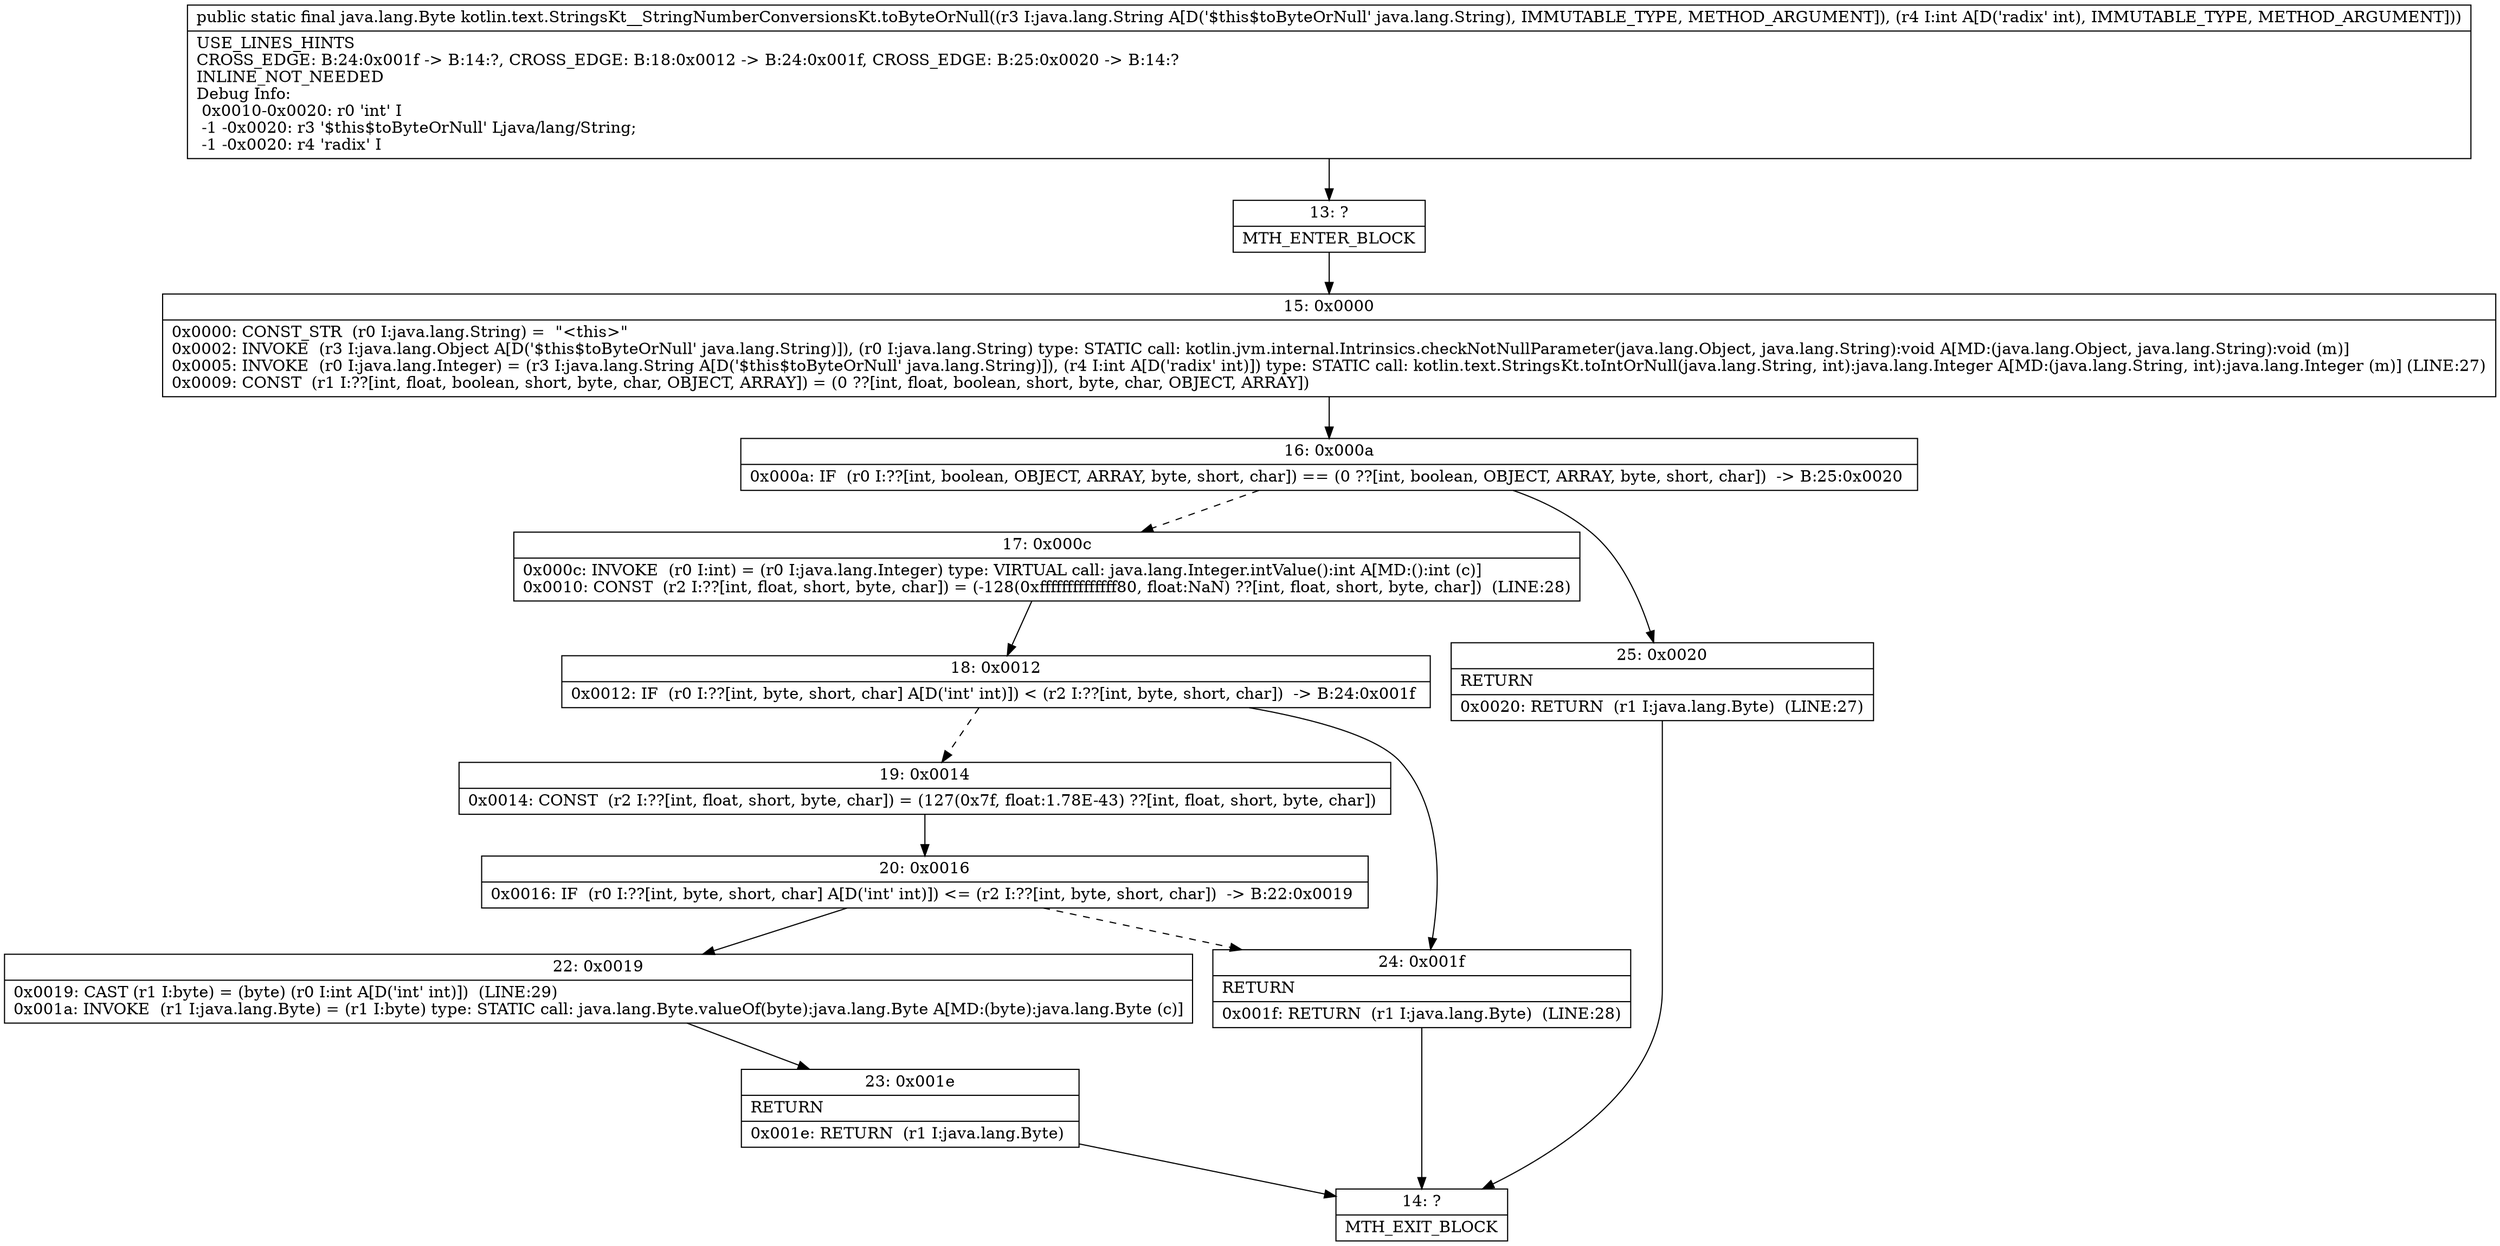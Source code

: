 digraph "CFG forkotlin.text.StringsKt__StringNumberConversionsKt.toByteOrNull(Ljava\/lang\/String;I)Ljava\/lang\/Byte;" {
Node_13 [shape=record,label="{13\:\ ?|MTH_ENTER_BLOCK\l}"];
Node_15 [shape=record,label="{15\:\ 0x0000|0x0000: CONST_STR  (r0 I:java.lang.String) =  \"\<this\>\" \l0x0002: INVOKE  (r3 I:java.lang.Object A[D('$this$toByteOrNull' java.lang.String)]), (r0 I:java.lang.String) type: STATIC call: kotlin.jvm.internal.Intrinsics.checkNotNullParameter(java.lang.Object, java.lang.String):void A[MD:(java.lang.Object, java.lang.String):void (m)]\l0x0005: INVOKE  (r0 I:java.lang.Integer) = (r3 I:java.lang.String A[D('$this$toByteOrNull' java.lang.String)]), (r4 I:int A[D('radix' int)]) type: STATIC call: kotlin.text.StringsKt.toIntOrNull(java.lang.String, int):java.lang.Integer A[MD:(java.lang.String, int):java.lang.Integer (m)] (LINE:27)\l0x0009: CONST  (r1 I:??[int, float, boolean, short, byte, char, OBJECT, ARRAY]) = (0 ??[int, float, boolean, short, byte, char, OBJECT, ARRAY]) \l}"];
Node_16 [shape=record,label="{16\:\ 0x000a|0x000a: IF  (r0 I:??[int, boolean, OBJECT, ARRAY, byte, short, char]) == (0 ??[int, boolean, OBJECT, ARRAY, byte, short, char])  \-\> B:25:0x0020 \l}"];
Node_17 [shape=record,label="{17\:\ 0x000c|0x000c: INVOKE  (r0 I:int) = (r0 I:java.lang.Integer) type: VIRTUAL call: java.lang.Integer.intValue():int A[MD:():int (c)]\l0x0010: CONST  (r2 I:??[int, float, short, byte, char]) = (\-128(0xffffffffffffff80, float:NaN) ??[int, float, short, byte, char])  (LINE:28)\l}"];
Node_18 [shape=record,label="{18\:\ 0x0012|0x0012: IF  (r0 I:??[int, byte, short, char] A[D('int' int)]) \< (r2 I:??[int, byte, short, char])  \-\> B:24:0x001f \l}"];
Node_19 [shape=record,label="{19\:\ 0x0014|0x0014: CONST  (r2 I:??[int, float, short, byte, char]) = (127(0x7f, float:1.78E\-43) ??[int, float, short, byte, char]) \l}"];
Node_20 [shape=record,label="{20\:\ 0x0016|0x0016: IF  (r0 I:??[int, byte, short, char] A[D('int' int)]) \<= (r2 I:??[int, byte, short, char])  \-\> B:22:0x0019 \l}"];
Node_22 [shape=record,label="{22\:\ 0x0019|0x0019: CAST (r1 I:byte) = (byte) (r0 I:int A[D('int' int)])  (LINE:29)\l0x001a: INVOKE  (r1 I:java.lang.Byte) = (r1 I:byte) type: STATIC call: java.lang.Byte.valueOf(byte):java.lang.Byte A[MD:(byte):java.lang.Byte (c)]\l}"];
Node_23 [shape=record,label="{23\:\ 0x001e|RETURN\l|0x001e: RETURN  (r1 I:java.lang.Byte) \l}"];
Node_14 [shape=record,label="{14\:\ ?|MTH_EXIT_BLOCK\l}"];
Node_24 [shape=record,label="{24\:\ 0x001f|RETURN\l|0x001f: RETURN  (r1 I:java.lang.Byte)  (LINE:28)\l}"];
Node_25 [shape=record,label="{25\:\ 0x0020|RETURN\l|0x0020: RETURN  (r1 I:java.lang.Byte)  (LINE:27)\l}"];
MethodNode[shape=record,label="{public static final java.lang.Byte kotlin.text.StringsKt__StringNumberConversionsKt.toByteOrNull((r3 I:java.lang.String A[D('$this$toByteOrNull' java.lang.String), IMMUTABLE_TYPE, METHOD_ARGUMENT]), (r4 I:int A[D('radix' int), IMMUTABLE_TYPE, METHOD_ARGUMENT]))  | USE_LINES_HINTS\lCROSS_EDGE: B:24:0x001f \-\> B:14:?, CROSS_EDGE: B:18:0x0012 \-\> B:24:0x001f, CROSS_EDGE: B:25:0x0020 \-\> B:14:?\lINLINE_NOT_NEEDED\lDebug Info:\l  0x0010\-0x0020: r0 'int' I\l  \-1 \-0x0020: r3 '$this$toByteOrNull' Ljava\/lang\/String;\l  \-1 \-0x0020: r4 'radix' I\l}"];
MethodNode -> Node_13;Node_13 -> Node_15;
Node_15 -> Node_16;
Node_16 -> Node_17[style=dashed];
Node_16 -> Node_25;
Node_17 -> Node_18;
Node_18 -> Node_19[style=dashed];
Node_18 -> Node_24;
Node_19 -> Node_20;
Node_20 -> Node_22;
Node_20 -> Node_24[style=dashed];
Node_22 -> Node_23;
Node_23 -> Node_14;
Node_24 -> Node_14;
Node_25 -> Node_14;
}

